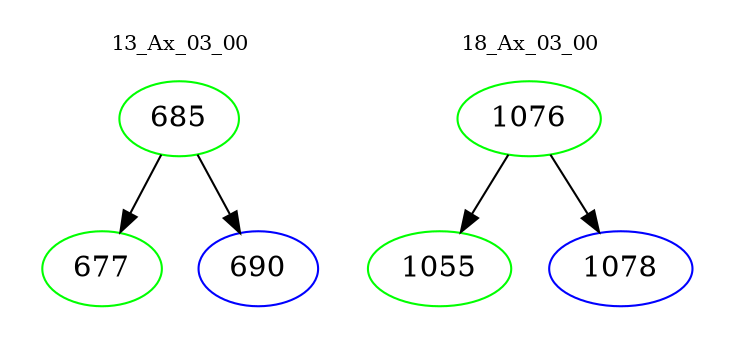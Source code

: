 digraph{
subgraph cluster_0 {
color = white
label = "13_Ax_03_00";
fontsize=10;
T0_685 [label="685", color="green"]
T0_685 -> T0_677 [color="black"]
T0_677 [label="677", color="green"]
T0_685 -> T0_690 [color="black"]
T0_690 [label="690", color="blue"]
}
subgraph cluster_1 {
color = white
label = "18_Ax_03_00";
fontsize=10;
T1_1076 [label="1076", color="green"]
T1_1076 -> T1_1055 [color="black"]
T1_1055 [label="1055", color="green"]
T1_1076 -> T1_1078 [color="black"]
T1_1078 [label="1078", color="blue"]
}
}

